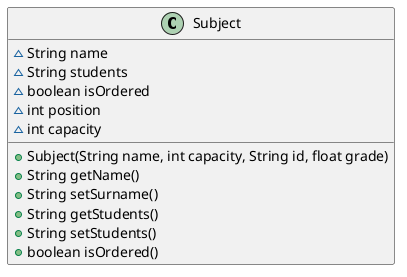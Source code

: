 @startuml
class Subject {
  ~String name
  ~String students
  ~boolean isOrdered
  ~int position
  ~int capacity

  +Subject(String name, int capacity, String id, float grade)
  +String getName()
  +String setSurname()
  +String getStudents()
  +String setStudents()
  +boolean isOrdered()
}
@enduml
